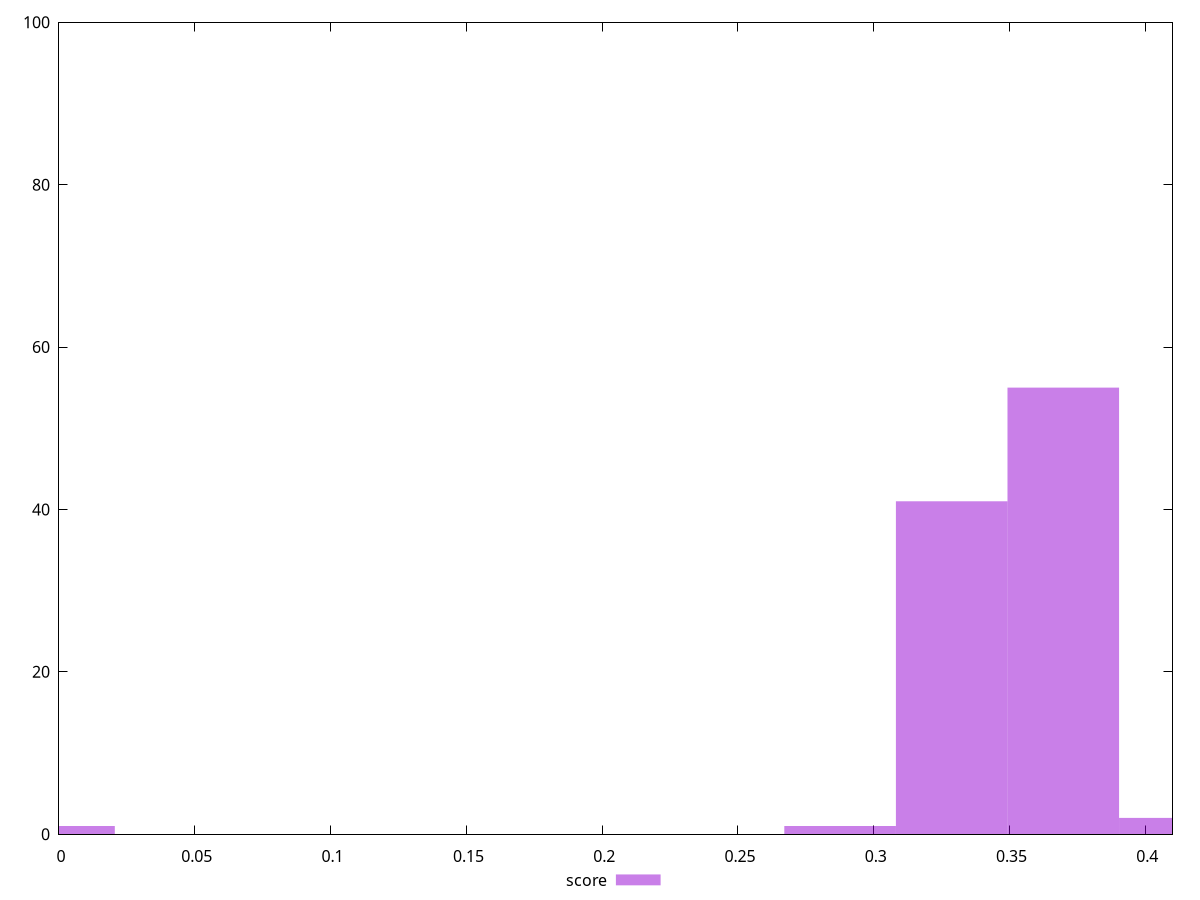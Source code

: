 reset

$score <<EOF
0 1
0.3286978309963483 41
0.36978505987089183 55
0.41087228874543535 2
0.2876106021218048 1
EOF

set key outside below
set boxwidth 0.04108722887454354
set xrange [0:0.41]
set yrange [0:100]
set trange [0:100]
set style fill transparent solid 0.5 noborder
set terminal svg size 640, 490 enhanced background rgb 'white'
set output "report_00009_2021-02-08T22-37-41.559Z/unused-javascript/samples/pages+cached/score/histogram.svg"

plot $score title "score" with boxes

reset

